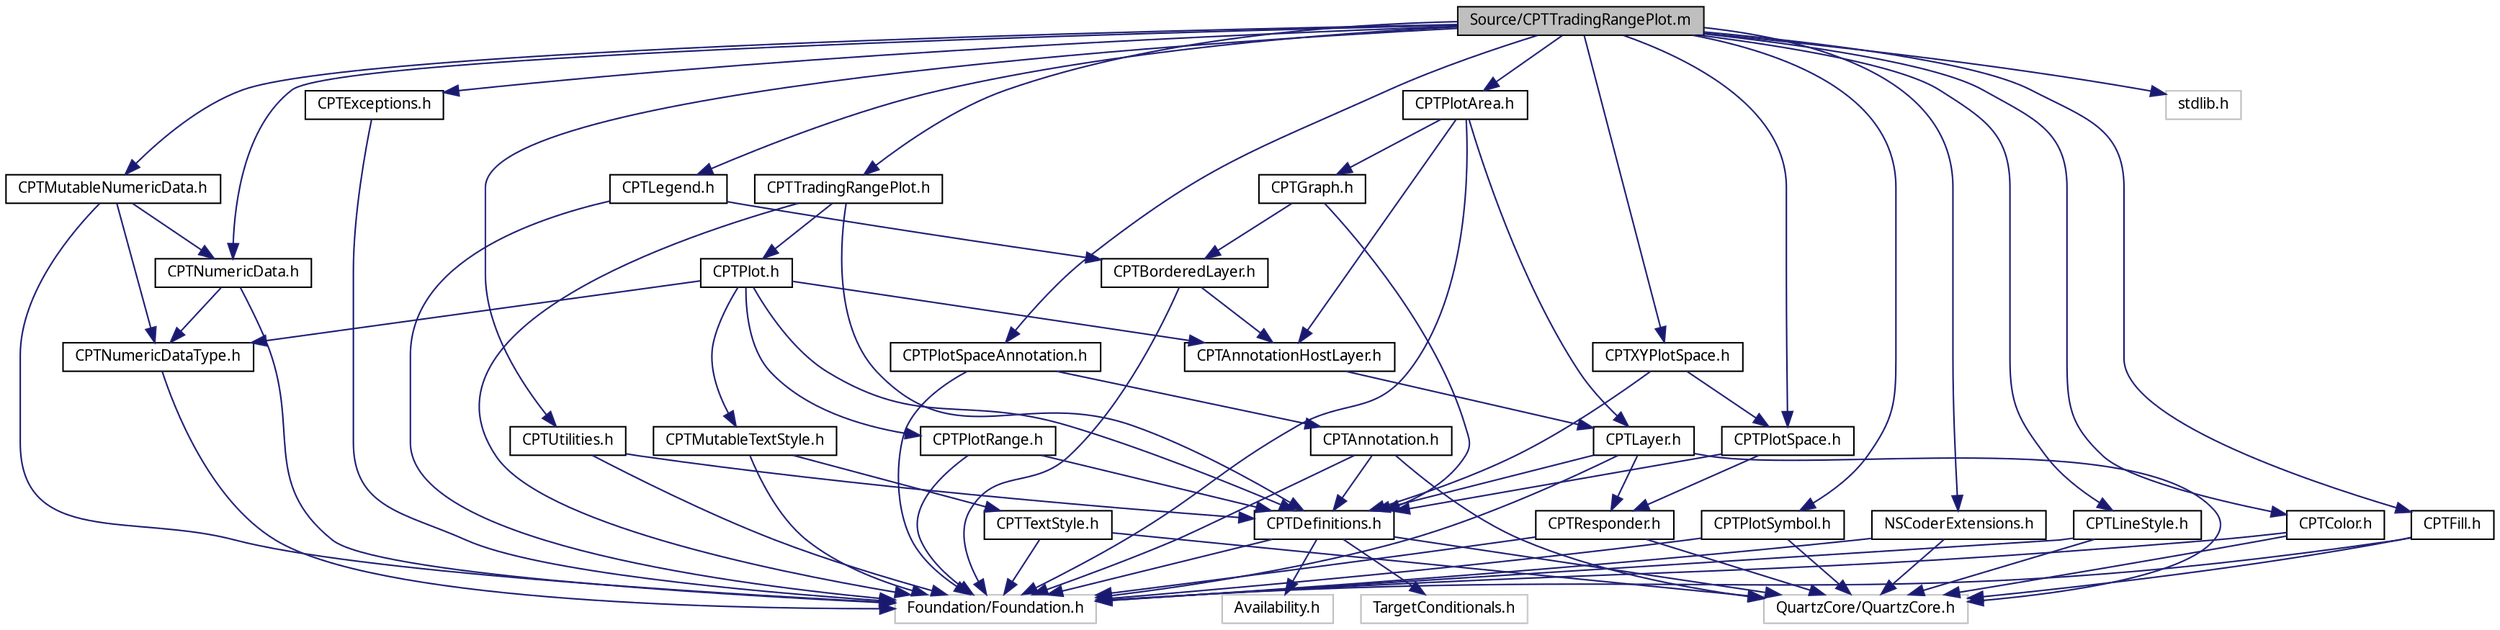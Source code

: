 digraph G
{
  bgcolor="transparent";
  edge [fontname="Lucinda Grande",fontsize="10",labelfontname="Lucinda Grande",labelfontsize="10"];
  node [fontname="Lucinda Grande",fontsize="10",shape=record];
  Node1 [label="Source/CPTTradingRangePlot.m",height=0.2,width=0.4,color="black", fillcolor="grey75", style="filled" fontcolor="black"];
  Node1 -> Node2 [color="midnightblue",fontsize="10",style="solid",fontname="Lucinda Grande"];
  Node2 [label="CPTTradingRangePlot.h",height=0.2,width=0.4,color="black",URL="$_c_p_t_trading_range_plot_8h.html"];
  Node2 -> Node3 [color="midnightblue",fontsize="10",style="solid",fontname="Lucinda Grande"];
  Node3 [label="CPTDefinitions.h",height=0.2,width=0.4,color="black",URL="$_c_p_t_definitions_8h.html"];
  Node3 -> Node4 [color="midnightblue",fontsize="10",style="solid",fontname="Lucinda Grande"];
  Node4 [label="QuartzCore/QuartzCore.h",height=0.2,width=0.4,color="grey75"];
  Node3 -> Node5 [color="midnightblue",fontsize="10",style="solid",fontname="Lucinda Grande"];
  Node5 [label="Availability.h",height=0.2,width=0.4,color="grey75"];
  Node3 -> Node6 [color="midnightblue",fontsize="10",style="solid",fontname="Lucinda Grande"];
  Node6 [label="TargetConditionals.h",height=0.2,width=0.4,color="grey75"];
  Node3 -> Node7 [color="midnightblue",fontsize="10",style="solid",fontname="Lucinda Grande"];
  Node7 [label="Foundation/Foundation.h",height=0.2,width=0.4,color="grey75"];
  Node2 -> Node8 [color="midnightblue",fontsize="10",style="solid",fontname="Lucinda Grande"];
  Node8 [label="CPTPlot.h",height=0.2,width=0.4,color="black",URL="$_c_p_t_plot_8h.html"];
  Node8 -> Node3 [color="midnightblue",fontsize="10",style="solid",fontname="Lucinda Grande"];
  Node8 -> Node9 [color="midnightblue",fontsize="10",style="solid",fontname="Lucinda Grande"];
  Node9 [label="CPTMutableTextStyle.h",height=0.2,width=0.4,color="black",URL="$_c_p_t_mutable_text_style_8h.html"];
  Node9 -> Node7 [color="midnightblue",fontsize="10",style="solid",fontname="Lucinda Grande"];
  Node9 -> Node10 [color="midnightblue",fontsize="10",style="solid",fontname="Lucinda Grande"];
  Node10 [label="CPTTextStyle.h",height=0.2,width=0.4,color="black",URL="$_c_p_t_text_style_8h.html"];
  Node10 -> Node4 [color="midnightblue",fontsize="10",style="solid",fontname="Lucinda Grande"];
  Node10 -> Node7 [color="midnightblue",fontsize="10",style="solid",fontname="Lucinda Grande"];
  Node8 -> Node11 [color="midnightblue",fontsize="10",style="solid",fontname="Lucinda Grande"];
  Node11 [label="CPTNumericDataType.h",height=0.2,width=0.4,color="black",URL="$_c_p_t_numeric_data_type_8h.html"];
  Node11 -> Node7 [color="midnightblue",fontsize="10",style="solid",fontname="Lucinda Grande"];
  Node8 -> Node12 [color="midnightblue",fontsize="10",style="solid",fontname="Lucinda Grande"];
  Node12 [label="CPTPlotRange.h",height=0.2,width=0.4,color="black",URL="$_c_p_t_plot_range_8h.html"];
  Node12 -> Node7 [color="midnightblue",fontsize="10",style="solid",fontname="Lucinda Grande"];
  Node12 -> Node3 [color="midnightblue",fontsize="10",style="solid",fontname="Lucinda Grande"];
  Node8 -> Node13 [color="midnightblue",fontsize="10",style="solid",fontname="Lucinda Grande"];
  Node13 [label="CPTAnnotationHostLayer.h",height=0.2,width=0.4,color="black",URL="$_c_p_t_annotation_host_layer_8h.html"];
  Node13 -> Node14 [color="midnightblue",fontsize="10",style="solid",fontname="Lucinda Grande"];
  Node14 [label="CPTLayer.h",height=0.2,width=0.4,color="black",URL="$_c_p_t_layer_8h.html"];
  Node14 -> Node15 [color="midnightblue",fontsize="10",style="solid",fontname="Lucinda Grande"];
  Node15 [label="CPTResponder.h",height=0.2,width=0.4,color="black",URL="$_c_p_t_responder_8h.html"];
  Node15 -> Node4 [color="midnightblue",fontsize="10",style="solid",fontname="Lucinda Grande"];
  Node15 -> Node7 [color="midnightblue",fontsize="10",style="solid",fontname="Lucinda Grande"];
  Node14 -> Node7 [color="midnightblue",fontsize="10",style="solid",fontname="Lucinda Grande"];
  Node14 -> Node4 [color="midnightblue",fontsize="10",style="solid",fontname="Lucinda Grande"];
  Node14 -> Node3 [color="midnightblue",fontsize="10",style="solid",fontname="Lucinda Grande"];
  Node2 -> Node7 [color="midnightblue",fontsize="10",style="solid",fontname="Lucinda Grande"];
  Node1 -> Node16 [color="midnightblue",fontsize="10",style="solid",fontname="Lucinda Grande"];
  Node16 [label="CPTColor.h",height=0.2,width=0.4,color="black",URL="$_c_p_t_color_8h.html"];
  Node16 -> Node4 [color="midnightblue",fontsize="10",style="solid",fontname="Lucinda Grande"];
  Node16 -> Node7 [color="midnightblue",fontsize="10",style="solid",fontname="Lucinda Grande"];
  Node1 -> Node17 [color="midnightblue",fontsize="10",style="solid",fontname="Lucinda Grande"];
  Node17 [label="CPTExceptions.h",height=0.2,width=0.4,color="black",URL="$_c_p_t_exceptions_8h.html"];
  Node17 -> Node7 [color="midnightblue",fontsize="10",style="solid",fontname="Lucinda Grande"];
  Node1 -> Node18 [color="midnightblue",fontsize="10",style="solid",fontname="Lucinda Grande"];
  Node18 [label="CPTFill.h",height=0.2,width=0.4,color="black",URL="$_c_p_t_fill_8h.html"];
  Node18 -> Node4 [color="midnightblue",fontsize="10",style="solid",fontname="Lucinda Grande"];
  Node18 -> Node7 [color="midnightblue",fontsize="10",style="solid",fontname="Lucinda Grande"];
  Node1 -> Node19 [color="midnightblue",fontsize="10",style="solid",fontname="Lucinda Grande"];
  Node19 [label="CPTLegend.h",height=0.2,width=0.4,color="black",URL="$_c_p_t_legend_8h.html"];
  Node19 -> Node7 [color="midnightblue",fontsize="10",style="solid",fontname="Lucinda Grande"];
  Node19 -> Node20 [color="midnightblue",fontsize="10",style="solid",fontname="Lucinda Grande"];
  Node20 [label="CPTBorderedLayer.h",height=0.2,width=0.4,color="black",URL="$_c_p_t_bordered_layer_8h.html"];
  Node20 -> Node7 [color="midnightblue",fontsize="10",style="solid",fontname="Lucinda Grande"];
  Node20 -> Node13 [color="midnightblue",fontsize="10",style="solid",fontname="Lucinda Grande"];
  Node1 -> Node21 [color="midnightblue",fontsize="10",style="solid",fontname="Lucinda Grande"];
  Node21 [label="CPTLineStyle.h",height=0.2,width=0.4,color="black",URL="$_c_p_t_line_style_8h.html"];
  Node21 -> Node4 [color="midnightblue",fontsize="10",style="solid",fontname="Lucinda Grande"];
  Node21 -> Node7 [color="midnightblue",fontsize="10",style="solid",fontname="Lucinda Grande"];
  Node1 -> Node22 [color="midnightblue",fontsize="10",style="solid",fontname="Lucinda Grande"];
  Node22 [label="CPTMutableNumericData.h",height=0.2,width=0.4,color="black",URL="$_c_p_t_mutable_numeric_data_8h.html"];
  Node22 -> Node11 [color="midnightblue",fontsize="10",style="solid",fontname="Lucinda Grande"];
  Node22 -> Node7 [color="midnightblue",fontsize="10",style="solid",fontname="Lucinda Grande"];
  Node22 -> Node23 [color="midnightblue",fontsize="10",style="solid",fontname="Lucinda Grande"];
  Node23 [label="CPTNumericData.h",height=0.2,width=0.4,color="black",URL="$_c_p_t_numeric_data_8h.html"];
  Node23 -> Node7 [color="midnightblue",fontsize="10",style="solid",fontname="Lucinda Grande"];
  Node23 -> Node11 [color="midnightblue",fontsize="10",style="solid",fontname="Lucinda Grande"];
  Node1 -> Node23 [color="midnightblue",fontsize="10",style="solid",fontname="Lucinda Grande"];
  Node1 -> Node24 [color="midnightblue",fontsize="10",style="solid",fontname="Lucinda Grande"];
  Node24 [label="CPTPlotArea.h",height=0.2,width=0.4,color="black",URL="$_c_p_t_plot_area_8h.html"];
  Node24 -> Node25 [color="midnightblue",fontsize="10",style="solid",fontname="Lucinda Grande"];
  Node25 [label="CPTGraph.h",height=0.2,width=0.4,color="black",URL="$_c_p_t_graph_8h.html"];
  Node25 -> Node20 [color="midnightblue",fontsize="10",style="solid",fontname="Lucinda Grande"];
  Node25 -> Node3 [color="midnightblue",fontsize="10",style="solid",fontname="Lucinda Grande"];
  Node24 -> Node14 [color="midnightblue",fontsize="10",style="solid",fontname="Lucinda Grande"];
  Node24 -> Node7 [color="midnightblue",fontsize="10",style="solid",fontname="Lucinda Grande"];
  Node24 -> Node13 [color="midnightblue",fontsize="10",style="solid",fontname="Lucinda Grande"];
  Node1 -> Node26 [color="midnightblue",fontsize="10",style="solid",fontname="Lucinda Grande"];
  Node26 [label="CPTPlotSpace.h",height=0.2,width=0.4,color="black",URL="$_c_p_t_plot_space_8h.html"];
  Node26 -> Node15 [color="midnightblue",fontsize="10",style="solid",fontname="Lucinda Grande"];
  Node26 -> Node3 [color="midnightblue",fontsize="10",style="solid",fontname="Lucinda Grande"];
  Node1 -> Node27 [color="midnightblue",fontsize="10",style="solid",fontname="Lucinda Grande"];
  Node27 [label="CPTPlotSpaceAnnotation.h",height=0.2,width=0.4,color="black",URL="$_c_p_t_plot_space_annotation_8h.html"];
  Node27 -> Node7 [color="midnightblue",fontsize="10",style="solid",fontname="Lucinda Grande"];
  Node27 -> Node28 [color="midnightblue",fontsize="10",style="solid",fontname="Lucinda Grande"];
  Node28 [label="CPTAnnotation.h",height=0.2,width=0.4,color="black",URL="$_c_p_t_annotation_8h.html"];
  Node28 -> Node3 [color="midnightblue",fontsize="10",style="solid",fontname="Lucinda Grande"];
  Node28 -> Node7 [color="midnightblue",fontsize="10",style="solid",fontname="Lucinda Grande"];
  Node28 -> Node4 [color="midnightblue",fontsize="10",style="solid",fontname="Lucinda Grande"];
  Node1 -> Node29 [color="midnightblue",fontsize="10",style="solid",fontname="Lucinda Grande"];
  Node29 [label="CPTPlotSymbol.h",height=0.2,width=0.4,color="black",URL="$_c_p_t_plot_symbol_8h.html"];
  Node29 -> Node7 [color="midnightblue",fontsize="10",style="solid",fontname="Lucinda Grande"];
  Node29 -> Node4 [color="midnightblue",fontsize="10",style="solid",fontname="Lucinda Grande"];
  Node1 -> Node30 [color="midnightblue",fontsize="10",style="solid",fontname="Lucinda Grande"];
  Node30 [label="CPTUtilities.h",height=0.2,width=0.4,color="black",URL="$_c_p_t_utilities_8h.html"];
  Node30 -> Node7 [color="midnightblue",fontsize="10",style="solid",fontname="Lucinda Grande"];
  Node30 -> Node3 [color="midnightblue",fontsize="10",style="solid",fontname="Lucinda Grande"];
  Node1 -> Node31 [color="midnightblue",fontsize="10",style="solid",fontname="Lucinda Grande"];
  Node31 [label="CPTXYPlotSpace.h",height=0.2,width=0.4,color="black",URL="$_c_p_t_x_y_plot_space_8h.html"];
  Node31 -> Node26 [color="midnightblue",fontsize="10",style="solid",fontname="Lucinda Grande"];
  Node31 -> Node3 [color="midnightblue",fontsize="10",style="solid",fontname="Lucinda Grande"];
  Node1 -> Node32 [color="midnightblue",fontsize="10",style="solid",fontname="Lucinda Grande"];
  Node32 [label="NSCoderExtensions.h",height=0.2,width=0.4,color="black",URL="$_n_s_coder_extensions_8h.html"];
  Node32 -> Node4 [color="midnightblue",fontsize="10",style="solid",fontname="Lucinda Grande"];
  Node32 -> Node7 [color="midnightblue",fontsize="10",style="solid",fontname="Lucinda Grande"];
  Node1 -> Node33 [color="midnightblue",fontsize="10",style="solid",fontname="Lucinda Grande"];
  Node33 [label="stdlib.h",height=0.2,width=0.4,color="grey75"];
}
